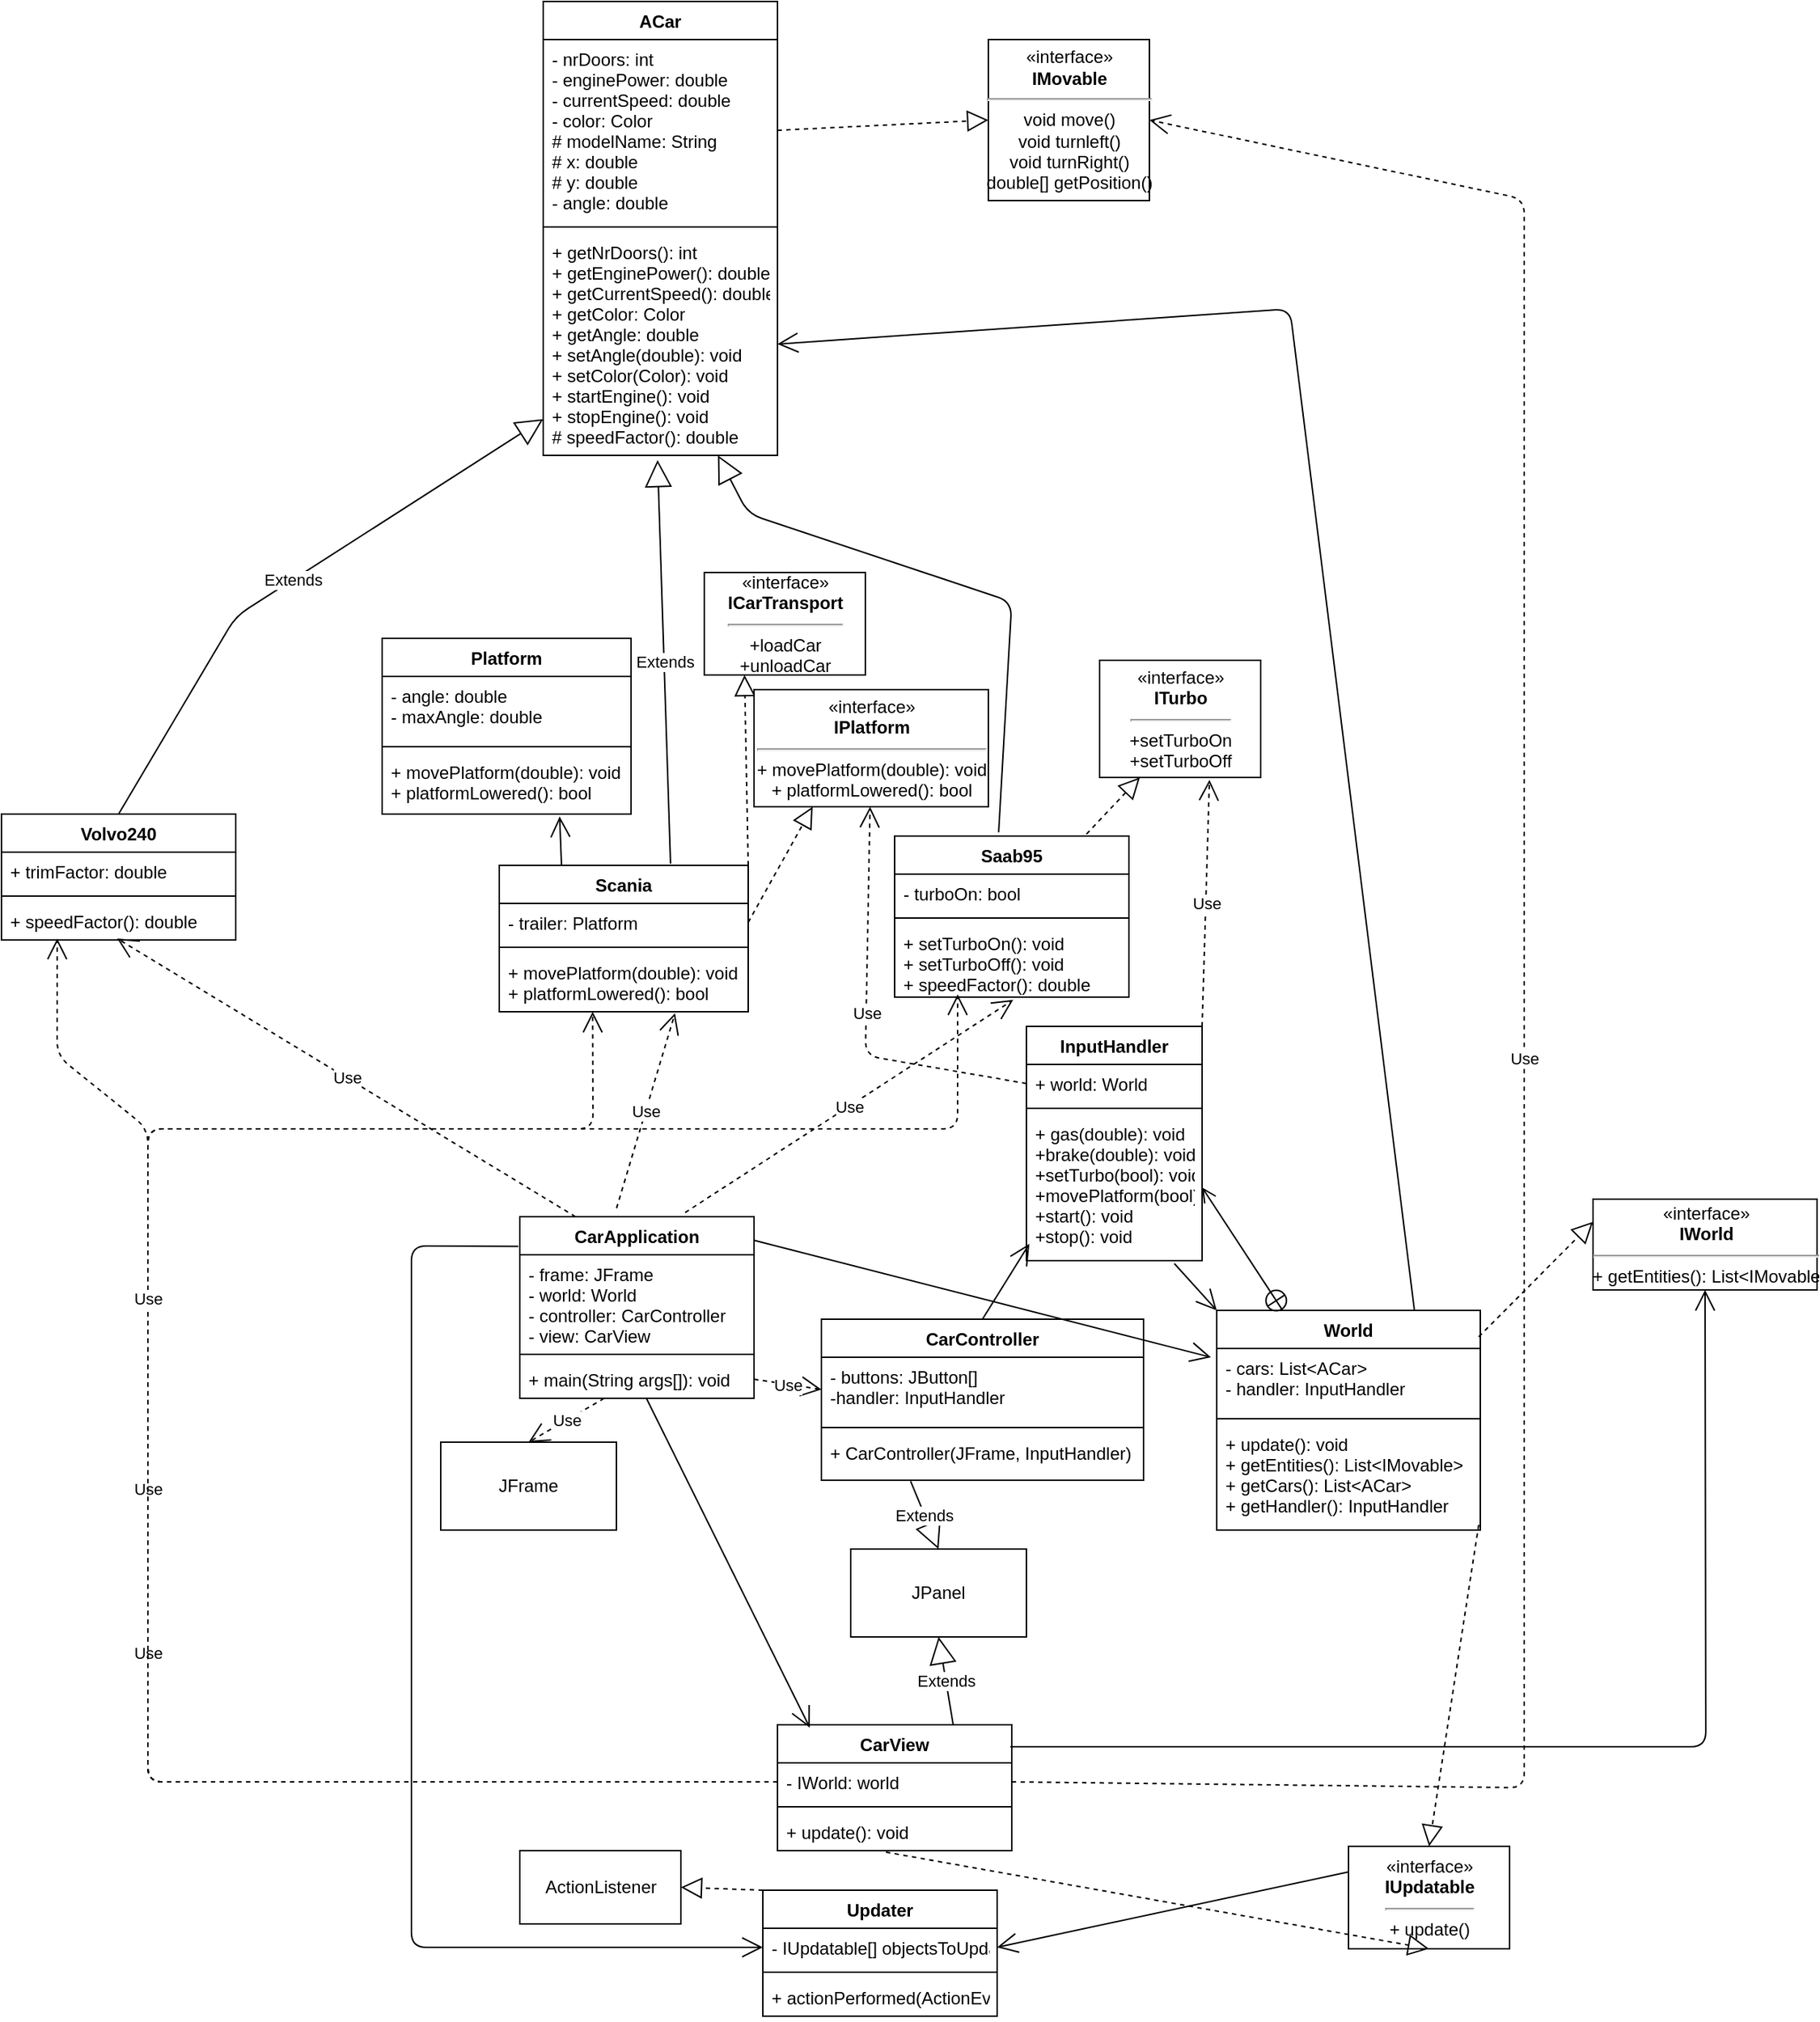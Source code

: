 <mxfile version="14.0.1" type="github">
  <diagram id="hZZ12iHbAmKf1xC7o3fC" name="Page-1">
    <mxGraphModel dx="2249" dy="1931" grid="1" gridSize="10" guides="1" tooltips="1" connect="1" arrows="1" fold="1" page="1" pageScale="1" pageWidth="827" pageHeight="1169" math="0" shadow="0">
      <root>
        <mxCell id="0" />
        <mxCell id="1" parent="0" />
        <mxCell id="w9Y-d-V_YVhM6U8NsQ1o-5" value="World" style="swimlane;fontStyle=1;align=center;verticalAlign=top;childLayout=stackLayout;horizontal=1;startSize=26;horizontalStack=0;resizeParent=1;resizeParentMax=0;resizeLast=0;collapsible=1;marginBottom=0;" parent="1" vertex="1">
          <mxGeometry x="570" y="634" width="180" height="150" as="geometry" />
        </mxCell>
        <mxCell id="w9Y-d-V_YVhM6U8NsQ1o-6" value="- cars: List&lt;ACar&gt;&#xa;- handler: InputHandler" style="text;strokeColor=none;fillColor=none;align=left;verticalAlign=top;spacingLeft=4;spacingRight=4;overflow=hidden;rotatable=0;points=[[0,0.5],[1,0.5]];portConstraint=eastwest;" parent="w9Y-d-V_YVhM6U8NsQ1o-5" vertex="1">
          <mxGeometry y="26" width="180" height="44" as="geometry" />
        </mxCell>
        <mxCell id="w9Y-d-V_YVhM6U8NsQ1o-7" value="" style="line;strokeWidth=1;fillColor=none;align=left;verticalAlign=middle;spacingTop=-1;spacingLeft=3;spacingRight=3;rotatable=0;labelPosition=right;points=[];portConstraint=eastwest;" parent="w9Y-d-V_YVhM6U8NsQ1o-5" vertex="1">
          <mxGeometry y="70" width="180" height="8" as="geometry" />
        </mxCell>
        <mxCell id="w9Y-d-V_YVhM6U8NsQ1o-8" value="+ update(): void&#xa;+ getEntities(): List&lt;IMovable&gt;&#xa;+ getCars(): List&lt;ACar&gt;&#xa;+ getHandler(): InputHandler" style="text;strokeColor=none;fillColor=none;align=left;verticalAlign=top;spacingLeft=4;spacingRight=4;overflow=hidden;rotatable=0;points=[[0,0.5],[1,0.5]];portConstraint=eastwest;" parent="w9Y-d-V_YVhM6U8NsQ1o-5" vertex="1">
          <mxGeometry y="78" width="180" height="72" as="geometry" />
        </mxCell>
        <mxCell id="w9Y-d-V_YVhM6U8NsQ1o-9" value="CarView" style="swimlane;fontStyle=1;align=center;verticalAlign=top;childLayout=stackLayout;horizontal=1;startSize=26;horizontalStack=0;resizeParent=1;resizeParentMax=0;resizeLast=0;collapsible=1;marginBottom=0;" parent="1" vertex="1">
          <mxGeometry x="270" y="917" width="160" height="86" as="geometry" />
        </mxCell>
        <mxCell id="w9Y-d-V_YVhM6U8NsQ1o-10" value="- IWorld: world" style="text;strokeColor=none;fillColor=none;align=left;verticalAlign=top;spacingLeft=4;spacingRight=4;overflow=hidden;rotatable=0;points=[[0,0.5],[1,0.5]];portConstraint=eastwest;" parent="w9Y-d-V_YVhM6U8NsQ1o-9" vertex="1">
          <mxGeometry y="26" width="160" height="26" as="geometry" />
        </mxCell>
        <mxCell id="w9Y-d-V_YVhM6U8NsQ1o-11" value="" style="line;strokeWidth=1;fillColor=none;align=left;verticalAlign=middle;spacingTop=-1;spacingLeft=3;spacingRight=3;rotatable=0;labelPosition=right;points=[];portConstraint=eastwest;" parent="w9Y-d-V_YVhM6U8NsQ1o-9" vertex="1">
          <mxGeometry y="52" width="160" height="8" as="geometry" />
        </mxCell>
        <mxCell id="w9Y-d-V_YVhM6U8NsQ1o-12" value="+ update(): void" style="text;strokeColor=none;fillColor=none;align=left;verticalAlign=top;spacingLeft=4;spacingRight=4;overflow=hidden;rotatable=0;points=[[0,0.5],[1,0.5]];portConstraint=eastwest;" parent="w9Y-d-V_YVhM6U8NsQ1o-9" vertex="1">
          <mxGeometry y="60" width="160" height="26" as="geometry" />
        </mxCell>
        <mxCell id="w9Y-d-V_YVhM6U8NsQ1o-13" value="CarController" style="swimlane;fontStyle=1;align=center;verticalAlign=top;childLayout=stackLayout;horizontal=1;startSize=26;horizontalStack=0;resizeParent=1;resizeParentMax=0;resizeLast=0;collapsible=1;marginBottom=0;" parent="1" vertex="1">
          <mxGeometry x="300" y="640" width="220" height="110" as="geometry" />
        </mxCell>
        <mxCell id="w9Y-d-V_YVhM6U8NsQ1o-14" value="- buttons: JButton[]&#xa;-handler: InputHandler" style="text;strokeColor=none;fillColor=none;align=left;verticalAlign=top;spacingLeft=4;spacingRight=4;overflow=hidden;rotatable=0;points=[[0,0.5],[1,0.5]];portConstraint=eastwest;" parent="w9Y-d-V_YVhM6U8NsQ1o-13" vertex="1">
          <mxGeometry y="26" width="220" height="44" as="geometry" />
        </mxCell>
        <mxCell id="w9Y-d-V_YVhM6U8NsQ1o-15" value="" style="line;strokeWidth=1;fillColor=none;align=left;verticalAlign=middle;spacingTop=-1;spacingLeft=3;spacingRight=3;rotatable=0;labelPosition=right;points=[];portConstraint=eastwest;" parent="w9Y-d-V_YVhM6U8NsQ1o-13" vertex="1">
          <mxGeometry y="70" width="220" height="8" as="geometry" />
        </mxCell>
        <mxCell id="w9Y-d-V_YVhM6U8NsQ1o-16" value="+ CarController(JFrame, InputHandler)" style="text;strokeColor=none;fillColor=none;align=left;verticalAlign=top;spacingLeft=4;spacingRight=4;overflow=hidden;rotatable=0;points=[[0,0.5],[1,0.5]];portConstraint=eastwest;" parent="w9Y-d-V_YVhM6U8NsQ1o-13" vertex="1">
          <mxGeometry y="78" width="220" height="32" as="geometry" />
        </mxCell>
        <mxCell id="w9Y-d-V_YVhM6U8NsQ1o-19" value="Use" style="endArrow=open;endSize=12;dashed=1;html=1;exitX=1;exitY=0.5;exitDx=0;exitDy=0;entryX=0;entryY=0.5;entryDx=0;entryDy=0;" parent="1" source="WmBzrEkOURUB-nVrZAUK-8" target="w9Y-d-V_YVhM6U8NsQ1o-14" edge="1">
          <mxGeometry width="160" relative="1" as="geometry">
            <mxPoint x="257.76" y="726.884" as="sourcePoint" />
            <mxPoint x="540" y="674" as="targetPoint" />
          </mxGeometry>
        </mxCell>
        <mxCell id="w9Y-d-V_YVhM6U8NsQ1o-20" value="JFrame" style="rounded=0;whiteSpace=wrap;html=1;" parent="1" vertex="1">
          <mxGeometry x="40" y="724" width="120" height="60" as="geometry" />
        </mxCell>
        <mxCell id="w9Y-d-V_YVhM6U8NsQ1o-26" value="Extends" style="endArrow=block;endSize=16;endFill=0;html=1;exitX=0.688;exitY=-0.012;exitDx=0;exitDy=0;exitPerimeter=0;entryX=0.488;entryY=1.021;entryDx=0;entryDy=0;entryPerimeter=0;" parent="1" source="le6mXUpzl0C8kMdK8ceL-13" target="le6mXUpzl0C8kMdK8ceL-32" edge="1">
          <mxGeometry width="160" relative="1" as="geometry">
            <mxPoint x="250" y="290" as="sourcePoint" />
            <mxPoint x="230" y="60" as="targetPoint" />
          </mxGeometry>
        </mxCell>
        <mxCell id="w9Y-d-V_YVhM6U8NsQ1o-27" value="Extends" style="endArrow=block;endSize=16;endFill=0;html=1;exitX=0.5;exitY=0;exitDx=0;exitDy=0;" parent="1" source="le6mXUpzl0C8kMdK8ceL-17" target="le6mXUpzl0C8kMdK8ceL-32" edge="1">
          <mxGeometry width="160" relative="1" as="geometry">
            <mxPoint x="40" y="290" as="sourcePoint" />
            <mxPoint x="270" y="60" as="targetPoint" />
            <Array as="points">
              <mxPoint x="-100" y="160" />
            </Array>
          </mxGeometry>
        </mxCell>
        <mxCell id="w9Y-d-V_YVhM6U8NsQ1o-28" value="" style="endArrow=block;endSize=16;endFill=0;html=1;exitX=0.444;exitY=-0.023;exitDx=0;exitDy=0;exitPerimeter=0;" parent="1" source="le6mXUpzl0C8kMdK8ceL-9" target="le6mXUpzl0C8kMdK8ceL-32" edge="1">
          <mxGeometry x="-0.011" width="160" relative="1" as="geometry">
            <mxPoint x="430" y="290" as="sourcePoint" />
            <mxPoint x="310" y="90" as="targetPoint" />
            <mxPoint as="offset" />
            <Array as="points">
              <mxPoint x="430" y="150" />
              <mxPoint x="250" y="90" />
            </Array>
          </mxGeometry>
        </mxCell>
        <mxCell id="w9Y-d-V_YVhM6U8NsQ1o-30" value="" style="endArrow=open;endFill=1;endSize=12;html=1;exitX=0.75;exitY=0;exitDx=0;exitDy=0;entryX=1;entryY=0.5;entryDx=0;entryDy=0;" parent="1" source="w9Y-d-V_YVhM6U8NsQ1o-5" target="le6mXUpzl0C8kMdK8ceL-32" edge="1">
          <mxGeometry width="160" relative="1" as="geometry">
            <mxPoint x="540" y="250" as="sourcePoint" />
            <mxPoint x="310" y="40" as="targetPoint" />
            <Array as="points">
              <mxPoint x="620" y="-50" />
            </Array>
          </mxGeometry>
        </mxCell>
        <mxCell id="w9Y-d-V_YVhM6U8NsQ1o-31" value="Use" style="endArrow=open;endSize=12;dashed=1;html=1;exitX=0.413;exitY=-0.047;exitDx=0;exitDy=0;entryX=0.706;entryY=1.025;entryDx=0;entryDy=0;entryPerimeter=0;exitPerimeter=0;" parent="1" source="WmBzrEkOURUB-nVrZAUK-5" target="le6mXUpzl0C8kMdK8ceL-16" edge="1">
          <mxGeometry width="160" relative="1" as="geometry">
            <mxPoint x="188" y="604.2" as="sourcePoint" />
            <mxPoint x="270.76" y="350.42" as="targetPoint" />
          </mxGeometry>
        </mxCell>
        <mxCell id="w9Y-d-V_YVhM6U8NsQ1o-32" value="Use" style="endArrow=open;endSize=12;dashed=1;html=1;exitX=0.238;exitY=0;exitDx=0;exitDy=0;exitPerimeter=0;entryX=0.494;entryY=0.962;entryDx=0;entryDy=0;entryPerimeter=0;" parent="1" source="WmBzrEkOURUB-nVrZAUK-5" target="le6mXUpzl0C8kMdK8ceL-20" edge="1">
          <mxGeometry width="160" relative="1" as="geometry">
            <mxPoint x="158.08" y="607.332" as="sourcePoint" />
            <mxPoint x="58.96" y="352.16" as="targetPoint" />
          </mxGeometry>
        </mxCell>
        <mxCell id="w9Y-d-V_YVhM6U8NsQ1o-33" value="Use" style="endArrow=open;endSize=12;dashed=1;html=1;entryX=0.506;entryY=1.038;entryDx=0;entryDy=0;entryPerimeter=0;exitX=0.706;exitY=-0.023;exitDx=0;exitDy=0;exitPerimeter=0;" parent="1" source="WmBzrEkOURUB-nVrZAUK-5" target="le6mXUpzl0C8kMdK8ceL-12" edge="1">
          <mxGeometry width="160" relative="1" as="geometry">
            <mxPoint x="220" y="610" as="sourcePoint" />
            <mxPoint x="344.96" y="530" as="targetPoint" />
          </mxGeometry>
        </mxCell>
        <mxCell id="w9Y-d-V_YVhM6U8NsQ1o-35" value="" style="endArrow=open;endFill=1;endSize=12;html=1;exitX=0.5;exitY=0;exitDx=0;exitDy=0;entryX=0.017;entryY=0.885;entryDx=0;entryDy=0;entryPerimeter=0;" parent="1" source="w9Y-d-V_YVhM6U8NsQ1o-13" target="NLHMOBEEFWS5BvYAQ-iJ-5" edge="1">
          <mxGeometry width="160" relative="1" as="geometry">
            <mxPoint x="600" y="844" as="sourcePoint" />
            <mxPoint x="760" y="844" as="targetPoint" />
          </mxGeometry>
        </mxCell>
        <mxCell id="w9Y-d-V_YVhM6U8NsQ1o-36" value="JPanel" style="rounded=0;whiteSpace=wrap;html=1;" parent="1" vertex="1">
          <mxGeometry x="320" y="797" width="120" height="60" as="geometry" />
        </mxCell>
        <mxCell id="w9Y-d-V_YVhM6U8NsQ1o-37" value="Extends" style="endArrow=block;endSize=16;endFill=0;html=1;exitX=0.75;exitY=0;exitDx=0;exitDy=0;entryX=0.5;entryY=1;entryDx=0;entryDy=0;" parent="1" source="w9Y-d-V_YVhM6U8NsQ1o-9" target="w9Y-d-V_YVhM6U8NsQ1o-36" edge="1">
          <mxGeometry width="160" relative="1" as="geometry">
            <mxPoint x="470" y="944" as="sourcePoint" />
            <mxPoint x="310" y="944" as="targetPoint" />
          </mxGeometry>
        </mxCell>
        <mxCell id="w9Y-d-V_YVhM6U8NsQ1o-40" value="Use" style="endArrow=open;endSize=12;dashed=1;html=1;entryX=0.5;entryY=0;entryDx=0;entryDy=0;" parent="1" source="WmBzrEkOURUB-nVrZAUK-8" target="w9Y-d-V_YVhM6U8NsQ1o-20" edge="1">
          <mxGeometry width="160" relative="1" as="geometry">
            <mxPoint x="129.6" y="726.884" as="sourcePoint" />
            <mxPoint x="90" y="684" as="targetPoint" />
          </mxGeometry>
        </mxCell>
        <mxCell id="w9Y-d-V_YVhM6U8NsQ1o-39" value="Extends" style="endArrow=block;endSize=16;endFill=0;html=1;exitX=0.277;exitY=1.02;exitDx=0;exitDy=0;entryX=0.5;entryY=0;entryDx=0;entryDy=0;exitPerimeter=0;" parent="1" source="w9Y-d-V_YVhM6U8NsQ1o-16" target="w9Y-d-V_YVhM6U8NsQ1o-36" edge="1">
          <mxGeometry width="160" relative="1" as="geometry">
            <mxPoint x="330" y="804" as="sourcePoint" />
            <mxPoint x="170" y="804" as="targetPoint" />
          </mxGeometry>
        </mxCell>
        <mxCell id="jsbutnEKUS2bdixu1oas-1" value="«interface»&lt;br&gt;&lt;b&gt;ITurbo&lt;/b&gt;&lt;hr&gt;+setTurboOn&lt;br&gt;+setTurboOff" style="html=1;" parent="1" vertex="1">
          <mxGeometry x="490" y="190" width="110" height="80" as="geometry" />
        </mxCell>
        <mxCell id="jsbutnEKUS2bdixu1oas-6" value="Use" style="endArrow=open;endSize=12;dashed=1;html=1;entryX=0.682;entryY=1.02;entryDx=0;entryDy=0;exitX=1;exitY=0;exitDx=0;exitDy=0;entryPerimeter=0;" parent="1" source="NLHMOBEEFWS5BvYAQ-iJ-2" target="jsbutnEKUS2bdixu1oas-1" edge="1">
          <mxGeometry width="160" relative="1" as="geometry">
            <mxPoint x="580" y="230" as="sourcePoint" />
            <mxPoint x="740" y="230" as="targetPoint" />
            <Array as="points" />
          </mxGeometry>
        </mxCell>
        <mxCell id="NLHMOBEEFWS5BvYAQ-iJ-7" style="edgeStyle=none;orthogonalLoop=1;jettySize=auto;html=1;exitX=0.842;exitY=1.02;exitDx=0;exitDy=0;endArrow=open;endFill=1;endSize=12;exitPerimeter=0;entryX=0;entryY=0;entryDx=0;entryDy=0;" parent="1" source="NLHMOBEEFWS5BvYAQ-iJ-5" target="w9Y-d-V_YVhM6U8NsQ1o-5" edge="1">
          <mxGeometry relative="1" as="geometry" />
        </mxCell>
        <mxCell id="NLHMOBEEFWS5BvYAQ-iJ-2" value="InputHandler" style="swimlane;fontStyle=1;align=center;verticalAlign=top;childLayout=stackLayout;horizontal=1;startSize=26;horizontalStack=0;resizeParent=1;resizeParentMax=0;resizeLast=0;collapsible=1;marginBottom=0;" parent="1" vertex="1">
          <mxGeometry x="440" y="440" width="120" height="160" as="geometry" />
        </mxCell>
        <mxCell id="NLHMOBEEFWS5BvYAQ-iJ-3" value="+ world: World" style="text;strokeColor=none;fillColor=none;align=left;verticalAlign=top;spacingLeft=4;spacingRight=4;overflow=hidden;rotatable=0;points=[[0,0.5],[1,0.5]];portConstraint=eastwest;" parent="NLHMOBEEFWS5BvYAQ-iJ-2" vertex="1">
          <mxGeometry y="26" width="120" height="26" as="geometry" />
        </mxCell>
        <mxCell id="NLHMOBEEFWS5BvYAQ-iJ-4" value="" style="line;strokeWidth=1;fillColor=none;align=left;verticalAlign=middle;spacingTop=-1;spacingLeft=3;spacingRight=3;rotatable=0;labelPosition=right;points=[];portConstraint=eastwest;" parent="NLHMOBEEFWS5BvYAQ-iJ-2" vertex="1">
          <mxGeometry y="52" width="120" height="8" as="geometry" />
        </mxCell>
        <mxCell id="NLHMOBEEFWS5BvYAQ-iJ-5" value="+ gas(double): void&#xa;+brake(double): void&#xa;+setTurbo(bool): void&#xa;+movePlatform(bool): void&#xa;+start(): void&#xa;+stop(): void" style="text;strokeColor=none;fillColor=none;align=left;verticalAlign=top;spacingLeft=4;spacingRight=4;overflow=hidden;rotatable=0;points=[[0,0.5],[1,0.5]];portConstraint=eastwest;" parent="NLHMOBEEFWS5BvYAQ-iJ-2" vertex="1">
          <mxGeometry y="60" width="120" height="100" as="geometry" />
        </mxCell>
        <mxCell id="le6mXUpzl0C8kMdK8ceL-1" value="«interface»&lt;br&gt;&lt;b&gt;ICarTransport&lt;/b&gt;&lt;hr&gt;+loadCar&lt;br&gt;+unloadCar" style="html=1;" parent="1" vertex="1">
          <mxGeometry x="220" y="130" width="110" height="70" as="geometry" />
        </mxCell>
        <mxCell id="le6mXUpzl0C8kMdK8ceL-2" value="" style="endArrow=block;dashed=1;endFill=0;endSize=12;html=1;exitX=0.819;exitY=-0.012;exitDx=0;exitDy=0;entryX=0.25;entryY=1;entryDx=0;entryDy=0;exitPerimeter=0;" parent="1" source="le6mXUpzl0C8kMdK8ceL-9" target="jsbutnEKUS2bdixu1oas-1" edge="1">
          <mxGeometry width="160" relative="1" as="geometry">
            <mxPoint x="490" y="290" as="sourcePoint" />
            <mxPoint x="650" y="200" as="targetPoint" />
          </mxGeometry>
        </mxCell>
        <mxCell id="le6mXUpzl0C8kMdK8ceL-3" value="" style="endArrow=block;dashed=1;endFill=0;endSize=12;html=1;exitX=1;exitY=0;exitDx=0;exitDy=0;entryX=0.25;entryY=1;entryDx=0;entryDy=0;" parent="1" source="le6mXUpzl0C8kMdK8ceL-13" target="le6mXUpzl0C8kMdK8ceL-1" edge="1">
          <mxGeometry width="160" relative="1" as="geometry">
            <mxPoint x="310" y="290" as="sourcePoint" />
            <mxPoint x="300" y="251" as="targetPoint" />
          </mxGeometry>
        </mxCell>
        <mxCell id="le6mXUpzl0C8kMdK8ceL-9" value="Saab95" style="swimlane;fontStyle=1;align=center;verticalAlign=top;childLayout=stackLayout;horizontal=1;startSize=26;horizontalStack=0;resizeParent=1;resizeParentMax=0;resizeLast=0;collapsible=1;marginBottom=0;" parent="1" vertex="1">
          <mxGeometry x="350" y="310" width="160" height="110" as="geometry" />
        </mxCell>
        <mxCell id="le6mXUpzl0C8kMdK8ceL-10" value="- turboOn: bool" style="text;strokeColor=none;fillColor=none;align=left;verticalAlign=top;spacingLeft=4;spacingRight=4;overflow=hidden;rotatable=0;points=[[0,0.5],[1,0.5]];portConstraint=eastwest;" parent="le6mXUpzl0C8kMdK8ceL-9" vertex="1">
          <mxGeometry y="26" width="160" height="26" as="geometry" />
        </mxCell>
        <mxCell id="le6mXUpzl0C8kMdK8ceL-11" value="" style="line;strokeWidth=1;fillColor=none;align=left;verticalAlign=middle;spacingTop=-1;spacingLeft=3;spacingRight=3;rotatable=0;labelPosition=right;points=[];portConstraint=eastwest;" parent="le6mXUpzl0C8kMdK8ceL-9" vertex="1">
          <mxGeometry y="52" width="160" height="8" as="geometry" />
        </mxCell>
        <mxCell id="le6mXUpzl0C8kMdK8ceL-12" value="+ setTurboOn(): void&#xa;+ setTurboOff(): void&#xa;+ speedFactor(): double" style="text;strokeColor=none;fillColor=none;align=left;verticalAlign=top;spacingLeft=4;spacingRight=4;overflow=hidden;rotatable=0;points=[[0,0.5],[1,0.5]];portConstraint=eastwest;" parent="le6mXUpzl0C8kMdK8ceL-9" vertex="1">
          <mxGeometry y="60" width="160" height="50" as="geometry" />
        </mxCell>
        <mxCell id="le6mXUpzl0C8kMdK8ceL-13" value="Scania" style="swimlane;fontStyle=1;align=center;verticalAlign=top;childLayout=stackLayout;horizontal=1;startSize=26;horizontalStack=0;resizeParent=1;resizeParentMax=0;resizeLast=0;collapsible=1;marginBottom=0;" parent="1" vertex="1">
          <mxGeometry x="80" y="330" width="170" height="100" as="geometry" />
        </mxCell>
        <mxCell id="le6mXUpzl0C8kMdK8ceL-14" value="- trailer: Platform" style="text;strokeColor=none;fillColor=none;align=left;verticalAlign=top;spacingLeft=4;spacingRight=4;overflow=hidden;rotatable=0;points=[[0,0.5],[1,0.5]];portConstraint=eastwest;" parent="le6mXUpzl0C8kMdK8ceL-13" vertex="1">
          <mxGeometry y="26" width="170" height="26" as="geometry" />
        </mxCell>
        <mxCell id="le6mXUpzl0C8kMdK8ceL-15" value="" style="line;strokeWidth=1;fillColor=none;align=left;verticalAlign=middle;spacingTop=-1;spacingLeft=3;spacingRight=3;rotatable=0;labelPosition=right;points=[];portConstraint=eastwest;" parent="le6mXUpzl0C8kMdK8ceL-13" vertex="1">
          <mxGeometry y="52" width="170" height="8" as="geometry" />
        </mxCell>
        <mxCell id="le6mXUpzl0C8kMdK8ceL-16" value="+ movePlatform(double): void&#xa;+ platformLowered(): bool" style="text;strokeColor=none;fillColor=none;align=left;verticalAlign=top;spacingLeft=4;spacingRight=4;overflow=hidden;rotatable=0;points=[[0,0.5],[1,0.5]];portConstraint=eastwest;" parent="le6mXUpzl0C8kMdK8ceL-13" vertex="1">
          <mxGeometry y="60" width="170" height="40" as="geometry" />
        </mxCell>
        <mxCell id="le6mXUpzl0C8kMdK8ceL-17" value="Volvo240" style="swimlane;fontStyle=1;align=center;verticalAlign=top;childLayout=stackLayout;horizontal=1;startSize=26;horizontalStack=0;resizeParent=1;resizeParentMax=0;resizeLast=0;collapsible=1;marginBottom=0;" parent="1" vertex="1">
          <mxGeometry x="-260" y="295" width="160" height="86" as="geometry" />
        </mxCell>
        <mxCell id="le6mXUpzl0C8kMdK8ceL-18" value="+ trimFactor: double" style="text;strokeColor=none;fillColor=none;align=left;verticalAlign=top;spacingLeft=4;spacingRight=4;overflow=hidden;rotatable=0;points=[[0,0.5],[1,0.5]];portConstraint=eastwest;" parent="le6mXUpzl0C8kMdK8ceL-17" vertex="1">
          <mxGeometry y="26" width="160" height="26" as="geometry" />
        </mxCell>
        <mxCell id="le6mXUpzl0C8kMdK8ceL-19" value="" style="line;strokeWidth=1;fillColor=none;align=left;verticalAlign=middle;spacingTop=-1;spacingLeft=3;spacingRight=3;rotatable=0;labelPosition=right;points=[];portConstraint=eastwest;" parent="le6mXUpzl0C8kMdK8ceL-17" vertex="1">
          <mxGeometry y="52" width="160" height="8" as="geometry" />
        </mxCell>
        <mxCell id="le6mXUpzl0C8kMdK8ceL-20" value="+ speedFactor(): double" style="text;strokeColor=none;fillColor=none;align=left;verticalAlign=top;spacingLeft=4;spacingRight=4;overflow=hidden;rotatable=0;points=[[0,0.5],[1,0.5]];portConstraint=eastwest;" parent="le6mXUpzl0C8kMdK8ceL-17" vertex="1">
          <mxGeometry y="60" width="160" height="26" as="geometry" />
        </mxCell>
        <mxCell id="le6mXUpzl0C8kMdK8ceL-21" value="" style="endArrow=open;endFill=1;endSize=12;html=1;exitX=0.994;exitY=0.128;exitDx=0;exitDy=0;entryX=-0.022;entryY=0.136;entryDx=0;entryDy=0;exitPerimeter=0;entryPerimeter=0;" parent="1" source="WmBzrEkOURUB-nVrZAUK-5" target="w9Y-d-V_YVhM6U8NsQ1o-6" edge="1">
          <mxGeometry width="160" relative="1" as="geometry">
            <mxPoint x="260" y="639" as="sourcePoint" />
            <mxPoint x="400" y="550" as="targetPoint" />
          </mxGeometry>
        </mxCell>
        <mxCell id="le6mXUpzl0C8kMdK8ceL-22" value="Use" style="endArrow=open;endSize=12;dashed=1;html=1;exitX=1;exitY=0.5;exitDx=0;exitDy=0;entryX=1;entryY=0.5;entryDx=0;entryDy=0;" parent="1" source="w9Y-d-V_YVhM6U8NsQ1o-10" target="le6mXUpzl0C8kMdK8ceL-33" edge="1">
          <mxGeometry width="160" relative="1" as="geometry">
            <mxPoint x="480" y="960" as="sourcePoint" />
            <mxPoint x="310.96" y="19" as="targetPoint" />
            <Array as="points">
              <mxPoint x="780" y="960" />
              <mxPoint x="780" y="-125" />
            </Array>
          </mxGeometry>
        </mxCell>
        <mxCell id="le6mXUpzl0C8kMdK8ceL-23" value="«interface»&lt;br&gt;&lt;b&gt;IUpdatable&lt;/b&gt;&lt;hr&gt;+ update()" style="html=1;" parent="1" vertex="1">
          <mxGeometry x="660" y="1000" width="110" height="70" as="geometry" />
        </mxCell>
        <mxCell id="le6mXUpzl0C8kMdK8ceL-24" value="" style="endArrow=open;endFill=1;endSize=12;html=1;exitX=0;exitY=0.25;exitDx=0;exitDy=0;entryX=1;entryY=0.5;entryDx=0;entryDy=0;" parent="1" source="le6mXUpzl0C8kMdK8ceL-23" target="UB2IoCVUa1JtuaV-LtfC-2" edge="1">
          <mxGeometry width="160" relative="1" as="geometry">
            <mxPoint x="790" y="1010" as="sourcePoint" />
            <mxPoint x="444" y="1045" as="targetPoint" />
          </mxGeometry>
        </mxCell>
        <mxCell id="le6mXUpzl0C8kMdK8ceL-25" value="" style="endArrow=block;dashed=1;endFill=0;endSize=12;html=1;exitX=0.463;exitY=1.038;exitDx=0;exitDy=0;exitPerimeter=0;entryX=0.5;entryY=1;entryDx=0;entryDy=0;" parent="1" source="w9Y-d-V_YVhM6U8NsQ1o-12" target="le6mXUpzl0C8kMdK8ceL-23" edge="1">
          <mxGeometry width="160" relative="1" as="geometry">
            <mxPoint x="320" y="1020" as="sourcePoint" />
            <mxPoint x="480" y="1020" as="targetPoint" />
          </mxGeometry>
        </mxCell>
        <mxCell id="le6mXUpzl0C8kMdK8ceL-26" value="" style="endArrow=block;dashed=1;endFill=0;endSize=12;html=1;entryX=0.5;entryY=0;entryDx=0;entryDy=0;exitX=0.994;exitY=0.95;exitDx=0;exitDy=0;exitPerimeter=0;" parent="1" source="w9Y-d-V_YVhM6U8NsQ1o-8" target="le6mXUpzl0C8kMdK8ceL-23" edge="1">
          <mxGeometry width="160" relative="1" as="geometry">
            <mxPoint x="715" y="710" as="sourcePoint" />
            <mxPoint x="940" y="1000" as="targetPoint" />
          </mxGeometry>
        </mxCell>
        <mxCell id="le6mXUpzl0C8kMdK8ceL-27" value="" style="endArrow=open;endFill=1;endSize=12;html=1;exitX=-0.006;exitY=0.163;exitDx=0;exitDy=0;entryX=0;entryY=0.5;entryDx=0;entryDy=0;exitPerimeter=0;" parent="1" source="WmBzrEkOURUB-nVrZAUK-5" target="UB2IoCVUa1JtuaV-LtfC-2" edge="1">
          <mxGeometry width="160" relative="1" as="geometry">
            <mxPoint x="100" y="639" as="sourcePoint" />
            <mxPoint x="254" y="1077" as="targetPoint" />
            <Array as="points">
              <mxPoint x="20" y="590" />
              <mxPoint x="20" y="1069" />
            </Array>
          </mxGeometry>
        </mxCell>
        <mxCell id="le6mXUpzl0C8kMdK8ceL-28" value="" style="endArrow=open;endFill=1;endSize=12;html=1;entryX=0.138;entryY=0.023;entryDx=0;entryDy=0;entryPerimeter=0;" parent="1" source="WmBzrEkOURUB-nVrZAUK-8" target="w9Y-d-V_YVhM6U8NsQ1o-9" edge="1">
          <mxGeometry width="160" relative="1" as="geometry">
            <mxPoint x="187.074" y="726" as="sourcePoint" />
            <mxPoint x="230" y="820" as="targetPoint" />
          </mxGeometry>
        </mxCell>
        <mxCell id="le6mXUpzl0C8kMdK8ceL-29" value="ACar" style="swimlane;fontStyle=1;align=center;verticalAlign=top;childLayout=stackLayout;horizontal=1;startSize=26;horizontalStack=0;resizeParent=1;resizeParentMax=0;resizeLast=0;collapsible=1;marginBottom=0;" parent="1" vertex="1">
          <mxGeometry x="110" y="-260" width="160" height="310" as="geometry" />
        </mxCell>
        <mxCell id="le6mXUpzl0C8kMdK8ceL-30" value="- nrDoors: int&#xa;- enginePower: double&#xa;- currentSpeed: double&#xa;- color: Color&#xa;# modelName: String&#xa;# x: double&#xa;# y: double&#xa;- angle: double" style="text;strokeColor=none;fillColor=none;align=left;verticalAlign=top;spacingLeft=4;spacingRight=4;overflow=hidden;rotatable=0;points=[[0,0.5],[1,0.5]];portConstraint=eastwest;" parent="le6mXUpzl0C8kMdK8ceL-29" vertex="1">
          <mxGeometry y="26" width="160" height="124" as="geometry" />
        </mxCell>
        <mxCell id="le6mXUpzl0C8kMdK8ceL-31" value="" style="line;strokeWidth=1;fillColor=none;align=left;verticalAlign=middle;spacingTop=-1;spacingLeft=3;spacingRight=3;rotatable=0;labelPosition=right;points=[];portConstraint=eastwest;" parent="le6mXUpzl0C8kMdK8ceL-29" vertex="1">
          <mxGeometry y="150" width="160" height="8" as="geometry" />
        </mxCell>
        <mxCell id="le6mXUpzl0C8kMdK8ceL-32" value="+ getNrDoors(): int&#xa;+ getEnginePower(): double&#xa;+ getCurrentSpeed(): double&#xa;+ getColor: Color&#xa;+ getAngle: double&#xa;+ setAngle(double): void&#xa;+ setColor(Color): void&#xa;+ startEngine(): void&#xa;+ stopEngine(): void&#xa;# speedFactor(): double" style="text;strokeColor=none;fillColor=none;align=left;verticalAlign=top;spacingLeft=4;spacingRight=4;overflow=hidden;rotatable=0;points=[[0,0.5],[1,0.5]];portConstraint=eastwest;" parent="le6mXUpzl0C8kMdK8ceL-29" vertex="1">
          <mxGeometry y="158" width="160" height="152" as="geometry" />
        </mxCell>
        <mxCell id="le6mXUpzl0C8kMdK8ceL-33" value="«interface»&lt;br&gt;&lt;b&gt;IMovable&lt;/b&gt;&lt;hr&gt;void move()&lt;br&gt;void turnleft()&lt;br&gt;void turnRight()&lt;br&gt;double[] getPosition()" style="html=1;" parent="1" vertex="1">
          <mxGeometry x="414" y="-234" width="110" height="110" as="geometry" />
        </mxCell>
        <mxCell id="le6mXUpzl0C8kMdK8ceL-34" value="" style="endArrow=block;dashed=1;endFill=0;endSize=12;html=1;exitX=1;exitY=0.5;exitDx=0;exitDy=0;entryX=0;entryY=0.5;entryDx=0;entryDy=0;" parent="1" source="le6mXUpzl0C8kMdK8ceL-30" target="le6mXUpzl0C8kMdK8ceL-33" edge="1">
          <mxGeometry width="160" relative="1" as="geometry">
            <mxPoint x="300" y="-120" as="sourcePoint" />
            <mxPoint x="460" y="-120" as="targetPoint" />
          </mxGeometry>
        </mxCell>
        <mxCell id="le6mXUpzl0C8kMdK8ceL-35" value="Use" style="endArrow=open;endSize=12;dashed=1;html=1;exitX=0;exitY=0.5;exitDx=0;exitDy=0;entryX=0.238;entryY=0.962;entryDx=0;entryDy=0;entryPerimeter=0;" parent="1" source="w9Y-d-V_YVhM6U8NsQ1o-10" target="le6mXUpzl0C8kMdK8ceL-20" edge="1">
          <mxGeometry width="160" relative="1" as="geometry">
            <mxPoint x="70" y="920" as="sourcePoint" />
            <mxPoint x="230" y="920" as="targetPoint" />
            <Array as="points">
              <mxPoint x="-160" y="956" />
              <mxPoint x="-160" y="510" />
              <mxPoint x="-222" y="460" />
            </Array>
          </mxGeometry>
        </mxCell>
        <mxCell id="le6mXUpzl0C8kMdK8ceL-36" value="Use" style="endArrow=open;endSize=12;dashed=1;html=1;exitX=0;exitY=0.5;exitDx=0;exitDy=0;entryX=0.375;entryY=1;entryDx=0;entryDy=0;entryPerimeter=0;" parent="1" source="w9Y-d-V_YVhM6U8NsQ1o-10" target="le6mXUpzl0C8kMdK8ceL-16" edge="1">
          <mxGeometry width="160" relative="1" as="geometry">
            <mxPoint x="30" y="900" as="sourcePoint" />
            <mxPoint x="190" y="900" as="targetPoint" />
            <Array as="points">
              <mxPoint x="-160" y="956" />
              <mxPoint x="-160" y="510" />
              <mxPoint x="144" y="510" />
            </Array>
          </mxGeometry>
        </mxCell>
        <mxCell id="le6mXUpzl0C8kMdK8ceL-37" value="Use" style="endArrow=open;endSize=12;dashed=1;html=1;exitX=0;exitY=0.5;exitDx=0;exitDy=0;entryX=0.269;entryY=0.962;entryDx=0;entryDy=0;entryPerimeter=0;" parent="1" source="w9Y-d-V_YVhM6U8NsQ1o-10" target="le6mXUpzl0C8kMdK8ceL-12" edge="1">
          <mxGeometry width="160" relative="1" as="geometry">
            <mxPoint x="140" y="970" as="sourcePoint" />
            <mxPoint x="300" y="970" as="targetPoint" />
            <Array as="points">
              <mxPoint x="-160" y="956" />
              <mxPoint x="-160" y="510" />
              <mxPoint x="393" y="510" />
            </Array>
          </mxGeometry>
        </mxCell>
        <mxCell id="le6mXUpzl0C8kMdK8ceL-38" value="Platform" style="swimlane;fontStyle=1;align=center;verticalAlign=top;childLayout=stackLayout;horizontal=1;startSize=26;horizontalStack=0;resizeParent=1;resizeParentMax=0;resizeLast=0;collapsible=1;marginBottom=0;" parent="1" vertex="1">
          <mxGeometry y="175" width="170" height="120" as="geometry" />
        </mxCell>
        <mxCell id="le6mXUpzl0C8kMdK8ceL-39" value="- angle: double&#xa;- maxAngle: double" style="text;strokeColor=none;fillColor=none;align=left;verticalAlign=top;spacingLeft=4;spacingRight=4;overflow=hidden;rotatable=0;points=[[0,0.5],[1,0.5]];portConstraint=eastwest;" parent="le6mXUpzl0C8kMdK8ceL-38" vertex="1">
          <mxGeometry y="26" width="170" height="44" as="geometry" />
        </mxCell>
        <mxCell id="le6mXUpzl0C8kMdK8ceL-40" value="" style="line;strokeWidth=1;fillColor=none;align=left;verticalAlign=middle;spacingTop=-1;spacingLeft=3;spacingRight=3;rotatable=0;labelPosition=right;points=[];portConstraint=eastwest;" parent="le6mXUpzl0C8kMdK8ceL-38" vertex="1">
          <mxGeometry y="70" width="170" height="8" as="geometry" />
        </mxCell>
        <mxCell id="le6mXUpzl0C8kMdK8ceL-41" value="+ movePlatform(double): void&#xa;+ platformLowered(): bool" style="text;strokeColor=none;fillColor=none;align=left;verticalAlign=top;spacingLeft=4;spacingRight=4;overflow=hidden;rotatable=0;points=[[0,0.5],[1,0.5]];portConstraint=eastwest;" parent="le6mXUpzl0C8kMdK8ceL-38" vertex="1">
          <mxGeometry y="78" width="170" height="42" as="geometry" />
        </mxCell>
        <mxCell id="le6mXUpzl0C8kMdK8ceL-42" value="" style="endArrow=open;endFill=1;endSize=12;html=1;exitX=0.25;exitY=0;exitDx=0;exitDy=0;entryX=0.713;entryY=1.038;entryDx=0;entryDy=0;entryPerimeter=0;" parent="1" source="le6mXUpzl0C8kMdK8ceL-13" target="le6mXUpzl0C8kMdK8ceL-41" edge="1">
          <mxGeometry width="160" relative="1" as="geometry">
            <mxPoint x="-90" y="220" as="sourcePoint" />
            <mxPoint x="70" y="220" as="targetPoint" />
          </mxGeometry>
        </mxCell>
        <mxCell id="le6mXUpzl0C8kMdK8ceL-43" value="«interface»&lt;br&gt;&lt;b&gt;IPlatform&lt;/b&gt;&lt;hr&gt;&lt;span style=&quot;text-align: left&quot;&gt;+ movePlatform(double): void&lt;br&gt;&lt;/span&gt;+ platformLowered(): bool&lt;span style=&quot;text-align: left&quot;&gt;&lt;br&gt;&lt;/span&gt;" style="html=1;" parent="1" vertex="1">
          <mxGeometry x="254" y="210" width="160" height="80" as="geometry" />
        </mxCell>
        <mxCell id="le6mXUpzl0C8kMdK8ceL-46" value="" style="endArrow=block;dashed=1;endFill=0;endSize=12;html=1;exitX=1;exitY=0.5;exitDx=0;exitDy=0;entryX=0.25;entryY=1;entryDx=0;entryDy=0;" parent="1" source="le6mXUpzl0C8kMdK8ceL-14" target="le6mXUpzl0C8kMdK8ceL-43" edge="1">
          <mxGeometry width="160" relative="1" as="geometry">
            <mxPoint x="120" y="230" as="sourcePoint" />
            <mxPoint x="280" y="230" as="targetPoint" />
          </mxGeometry>
        </mxCell>
        <mxCell id="le6mXUpzl0C8kMdK8ceL-47" value="Use" style="endArrow=open;endSize=12;dashed=1;html=1;exitX=0;exitY=0.5;exitDx=0;exitDy=0;" parent="1" source="NLHMOBEEFWS5BvYAQ-iJ-3" target="le6mXUpzl0C8kMdK8ceL-43" edge="1">
          <mxGeometry width="160" relative="1" as="geometry">
            <mxPoint x="660" y="280" as="sourcePoint" />
            <mxPoint x="820" y="280" as="targetPoint" />
            <Array as="points">
              <mxPoint x="330" y="460" />
            </Array>
          </mxGeometry>
        </mxCell>
        <mxCell id="WmBzrEkOURUB-nVrZAUK-5" value="CarApplication" style="swimlane;fontStyle=1;align=center;verticalAlign=top;childLayout=stackLayout;horizontal=1;startSize=26;horizontalStack=0;resizeParent=1;resizeParentMax=0;resizeLast=0;collapsible=1;marginBottom=0;" parent="1" vertex="1">
          <mxGeometry x="94" y="570" width="160" height="124" as="geometry" />
        </mxCell>
        <mxCell id="WmBzrEkOURUB-nVrZAUK-6" value="- frame: JFrame&#xa;- world: World&#xa;- controller: CarController&#xa;- view: CarView" style="text;strokeColor=none;fillColor=none;align=left;verticalAlign=top;spacingLeft=4;spacingRight=4;overflow=hidden;rotatable=0;points=[[0,0.5],[1,0.5]];portConstraint=eastwest;" parent="WmBzrEkOURUB-nVrZAUK-5" vertex="1">
          <mxGeometry y="26" width="160" height="64" as="geometry" />
        </mxCell>
        <mxCell id="WmBzrEkOURUB-nVrZAUK-7" value="" style="line;strokeWidth=1;fillColor=none;align=left;verticalAlign=middle;spacingTop=-1;spacingLeft=3;spacingRight=3;rotatable=0;labelPosition=right;points=[];portConstraint=eastwest;" parent="WmBzrEkOURUB-nVrZAUK-5" vertex="1">
          <mxGeometry y="90" width="160" height="8" as="geometry" />
        </mxCell>
        <mxCell id="WmBzrEkOURUB-nVrZAUK-8" value="+ main(String args[]): void" style="text;strokeColor=none;fillColor=none;align=left;verticalAlign=top;spacingLeft=4;spacingRight=4;overflow=hidden;rotatable=0;points=[[0,0.5],[1,0.5]];portConstraint=eastwest;" parent="WmBzrEkOURUB-nVrZAUK-5" vertex="1">
          <mxGeometry y="98" width="160" height="26" as="geometry" />
        </mxCell>
        <mxCell id="WmBzrEkOURUB-nVrZAUK-9" value="" style="endArrow=open;endFill=1;endSize=12;html=1;exitX=0.994;exitY=0.174;exitDx=0;exitDy=0;exitPerimeter=0;entryX=0.5;entryY=1;entryDx=0;entryDy=0;" parent="1" source="w9Y-d-V_YVhM6U8NsQ1o-9" target="WmBzrEkOURUB-nVrZAUK-10" edge="1">
          <mxGeometry width="160" relative="1" as="geometry">
            <mxPoint x="510" y="920" as="sourcePoint" />
            <mxPoint x="670" y="920" as="targetPoint" />
            <Array as="points">
              <mxPoint x="904" y="932" />
            </Array>
          </mxGeometry>
        </mxCell>
        <mxCell id="WmBzrEkOURUB-nVrZAUK-10" value="«interface»&lt;br&gt;&lt;b&gt;IWorld&lt;/b&gt;&lt;hr&gt;+ getEntities(): List&amp;lt;IMovable" style="html=1;" parent="1" vertex="1">
          <mxGeometry x="827" y="558" width="153" height="62" as="geometry" />
        </mxCell>
        <mxCell id="WmBzrEkOURUB-nVrZAUK-11" value="" style="endArrow=block;dashed=1;endFill=0;endSize=12;html=1;exitX=0.994;exitY=0.12;exitDx=0;exitDy=0;exitPerimeter=0;entryX=0;entryY=0.25;entryDx=0;entryDy=0;" parent="1" source="w9Y-d-V_YVhM6U8NsQ1o-5" target="WmBzrEkOURUB-nVrZAUK-10" edge="1">
          <mxGeometry width="160" relative="1" as="geometry">
            <mxPoint x="810" y="690" as="sourcePoint" />
            <mxPoint x="970" y="690" as="targetPoint" />
          </mxGeometry>
        </mxCell>
        <mxCell id="WmBzrEkOURUB-nVrZAUK-12" value="" style="endArrow=open;startArrow=circlePlus;endFill=0;startFill=0;endSize=8;html=1;entryX=1;entryY=0.5;entryDx=0;entryDy=0;exitX=0.25;exitY=0;exitDx=0;exitDy=0;" parent="1" source="w9Y-d-V_YVhM6U8NsQ1o-5" target="NLHMOBEEFWS5BvYAQ-iJ-5" edge="1">
          <mxGeometry width="160" relative="1" as="geometry">
            <mxPoint x="620" y="560" as="sourcePoint" />
            <mxPoint x="760" y="570" as="targetPoint" />
          </mxGeometry>
        </mxCell>
        <mxCell id="UB2IoCVUa1JtuaV-LtfC-1" value="Updater" style="swimlane;fontStyle=1;align=center;verticalAlign=top;childLayout=stackLayout;horizontal=1;startSize=26;horizontalStack=0;resizeParent=1;resizeParentMax=0;resizeLast=0;collapsible=1;marginBottom=0;" vertex="1" parent="1">
          <mxGeometry x="260" y="1030" width="160" height="86" as="geometry" />
        </mxCell>
        <mxCell id="UB2IoCVUa1JtuaV-LtfC-2" value="- IUpdatable[] objectsToUpdate" style="text;strokeColor=none;fillColor=none;align=left;verticalAlign=top;spacingLeft=4;spacingRight=4;overflow=hidden;rotatable=0;points=[[0,0.5],[1,0.5]];portConstraint=eastwest;" vertex="1" parent="UB2IoCVUa1JtuaV-LtfC-1">
          <mxGeometry y="26" width="160" height="26" as="geometry" />
        </mxCell>
        <mxCell id="UB2IoCVUa1JtuaV-LtfC-3" value="" style="line;strokeWidth=1;fillColor=none;align=left;verticalAlign=middle;spacingTop=-1;spacingLeft=3;spacingRight=3;rotatable=0;labelPosition=right;points=[];portConstraint=eastwest;" vertex="1" parent="UB2IoCVUa1JtuaV-LtfC-1">
          <mxGeometry y="52" width="160" height="8" as="geometry" />
        </mxCell>
        <mxCell id="UB2IoCVUa1JtuaV-LtfC-4" value="+ actionPerformed(ActionEvent)" style="text;strokeColor=none;fillColor=none;align=left;verticalAlign=top;spacingLeft=4;spacingRight=4;overflow=hidden;rotatable=0;points=[[0,0.5],[1,0.5]];portConstraint=eastwest;" vertex="1" parent="UB2IoCVUa1JtuaV-LtfC-1">
          <mxGeometry y="60" width="160" height="26" as="geometry" />
        </mxCell>
        <mxCell id="UB2IoCVUa1JtuaV-LtfC-6" value="ActionListener" style="html=1;" vertex="1" parent="1">
          <mxGeometry x="94" y="1003" width="110" height="50" as="geometry" />
        </mxCell>
        <mxCell id="UB2IoCVUa1JtuaV-LtfC-7" value="" style="endArrow=block;dashed=1;endFill=0;endSize=12;html=1;exitX=0;exitY=0;exitDx=0;exitDy=0;entryX=1;entryY=0.5;entryDx=0;entryDy=0;" edge="1" parent="1" source="UB2IoCVUa1JtuaV-LtfC-1" target="UB2IoCVUa1JtuaV-LtfC-6">
          <mxGeometry width="160" relative="1" as="geometry">
            <mxPoint x="40" y="1060" as="sourcePoint" />
            <mxPoint x="200" y="1060" as="targetPoint" />
          </mxGeometry>
        </mxCell>
      </root>
    </mxGraphModel>
  </diagram>
</mxfile>
